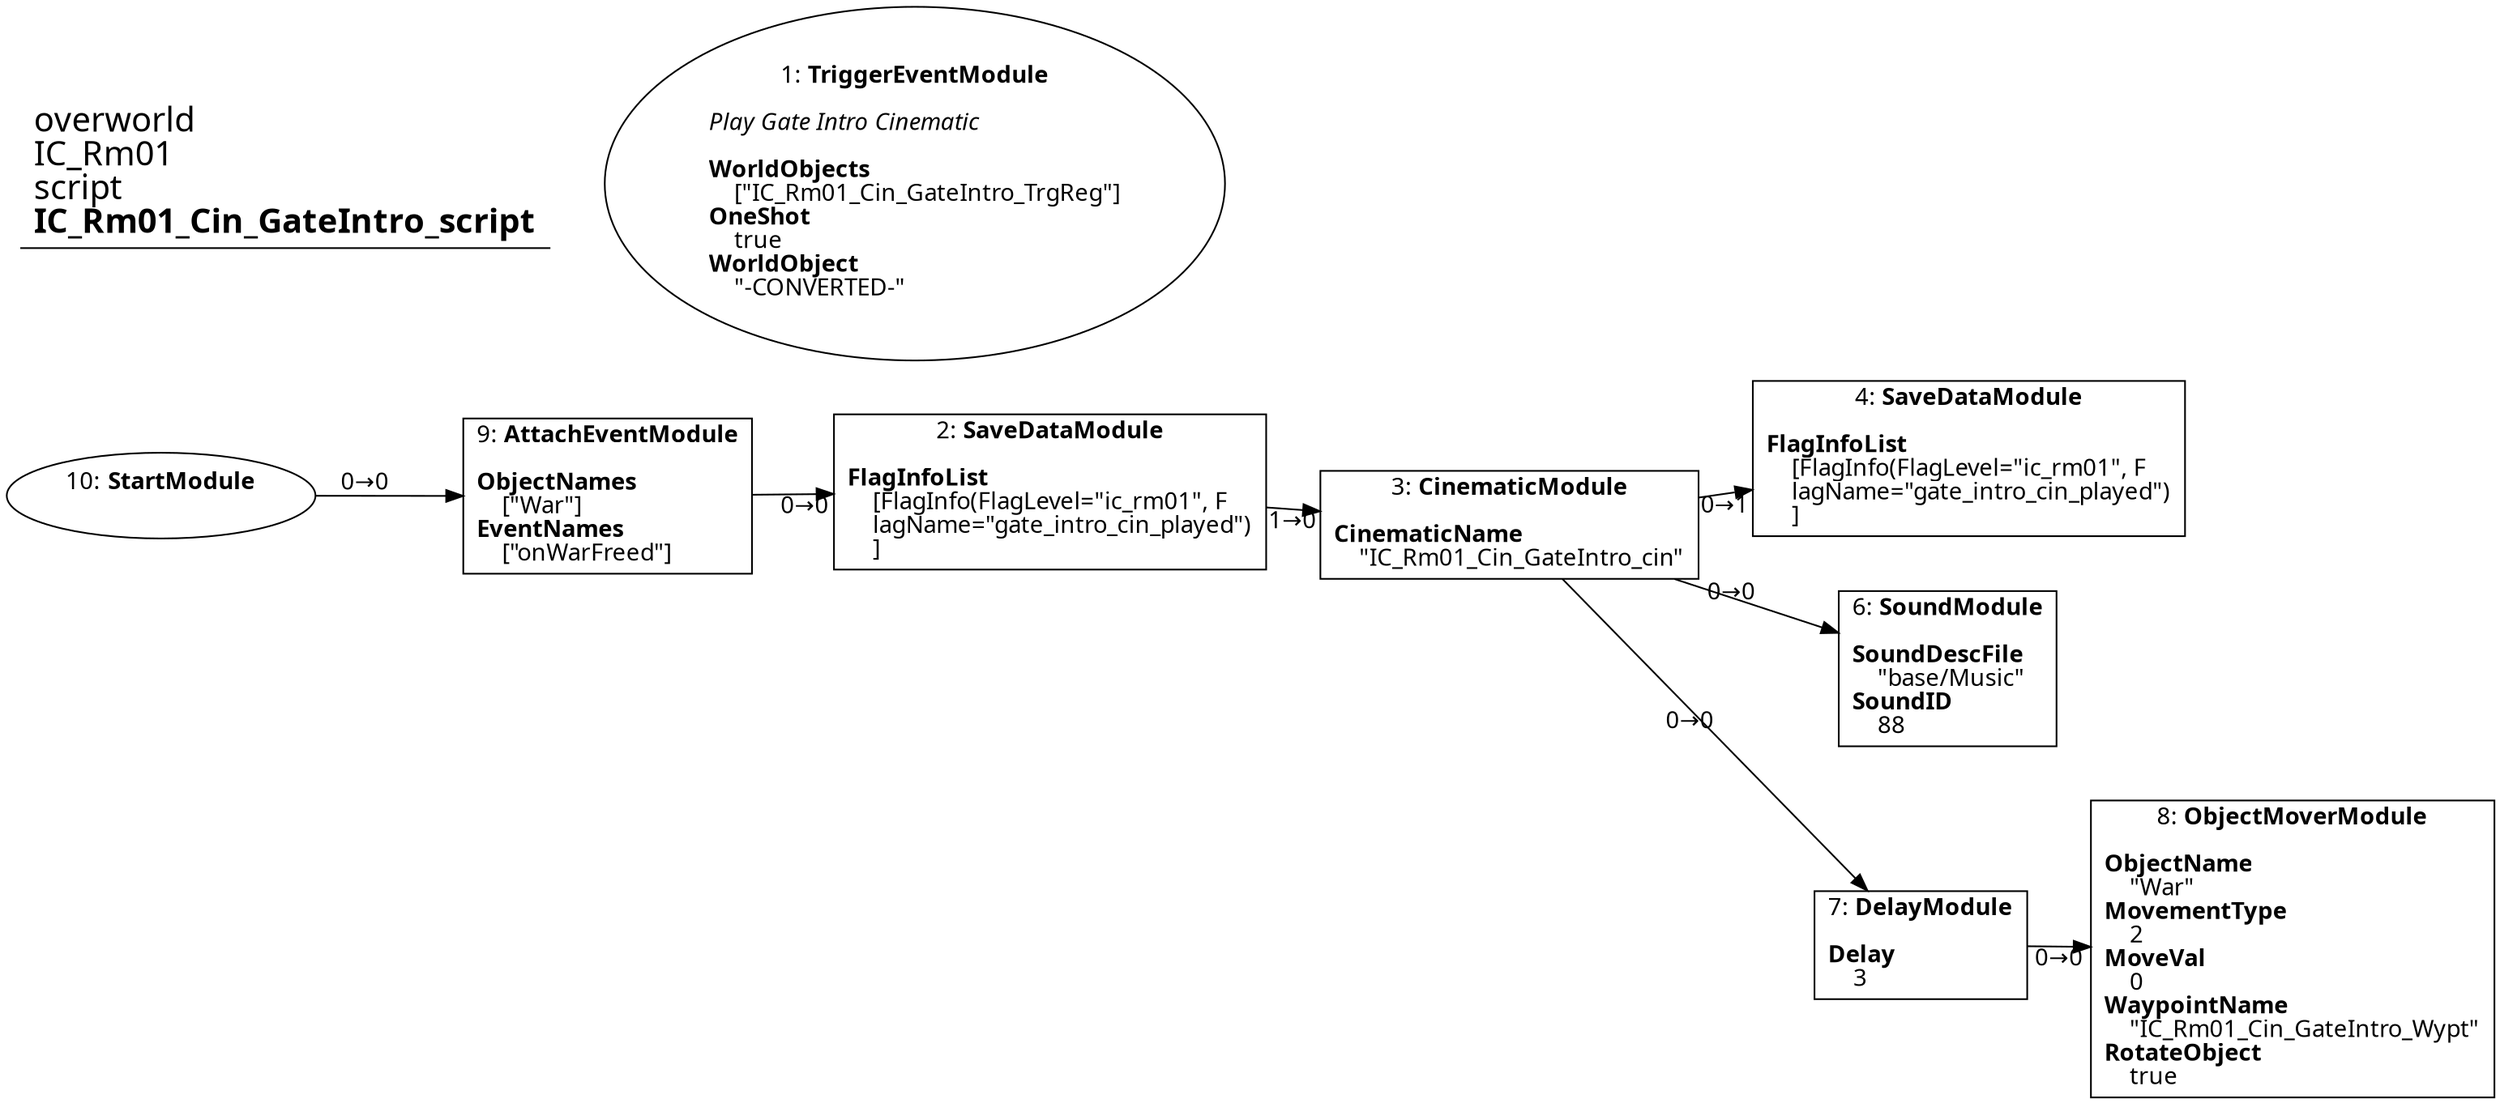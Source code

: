 digraph {
    layout = fdp;
    overlap = prism;
    sep = "+16";
    splines = spline;

    node [ shape = box ];

    graph [ fontname = "Segoe UI" ];
    node [ fontname = "Segoe UI" ];
    edge [ fontname = "Segoe UI" ];

    1 [ label = <1: <b>TriggerEventModule</b><br/><br/><i>Play Gate Intro Cinematic<br align="left"/></i><br align="left"/><b>WorldObjects</b><br align="left"/>    [&quot;IC_Rm01_Cin_GateIntro_TrgReg&quot;]<br align="left"/><b>OneShot</b><br align="left"/>    true<br align="left"/><b>WorldObject</b><br align="left"/>    &quot;-CONVERTED-&quot;<br align="left"/>> ];
    1 [ shape = oval ]
    1 [ pos = "0.16800001,-0.002!" ];

    2 [ label = <2: <b>SaveDataModule</b><br/><br/><b>FlagInfoList</b><br align="left"/>    [FlagInfo(FlagLevel=&quot;ic_rm01&quot;, F<br align="left"/>    lagName=&quot;gate_intro_cin_played&quot;)<br align="left"/>    ]<br align="left"/>> ];
    2 [ pos = "0.50100005,-0.259!" ];
    2 -> 3 [ label = "1→0" ];

    3 [ label = <3: <b>CinematicModule</b><br/><br/><b>CinematicName</b><br align="left"/>    &quot;IC_Rm01_Cin_GateIntro_cin&quot;<br align="left"/>> ];
    3 [ pos = "0.74300003,-0.282!" ];
    3 -> 4 [ label = "0→1" ];
    3 -> 6 [ label = "0→0" ];
    3 -> 7 [ label = "0→0" ];

    4 [ label = <4: <b>SaveDataModule</b><br/><br/><b>FlagInfoList</b><br align="left"/>    [FlagInfo(FlagLevel=&quot;ic_rm01&quot;, F<br align="left"/>    lagName=&quot;gate_intro_cin_played&quot;)<br align="left"/>    ]<br align="left"/>> ];
    4 [ pos = "0.98700005,-0.259!" ];

    6 [ label = <6: <b>SoundModule</b><br/><br/><b>SoundDescFile</b><br align="left"/>    &quot;base/Music&quot;<br align="left"/><b>SoundID</b><br align="left"/>    88<br align="left"/>> ];
    6 [ pos = "0.989,-0.397!" ];

    7 [ label = <7: <b>DelayModule</b><br/><br/><b>Delay</b><br align="left"/>    3<br align="left"/>> ];
    7 [ pos = "0.99000007,-0.55200005!" ];
    7 -> 8 [ label = "0→0" ];

    8 [ label = <8: <b>ObjectMoverModule</b><br/><br/><b>ObjectName</b><br align="left"/>    &quot;War&quot;<br align="left"/><b>MovementType</b><br align="left"/>    2<br align="left"/><b>MoveVal</b><br align="left"/>    0<br align="left"/><b>WaypointName</b><br align="left"/>    &quot;IC_Rm01_Cin_GateIntro_Wypt&quot;<br align="left"/><b>RotateObject</b><br align="left"/>    true<br align="left"/>> ];
    8 [ pos = "1.2010001,-0.55200005!" ];

    9 [ label = <9: <b>AttachEventModule</b><br/><br/><b>ObjectNames</b><br align="left"/>    [&quot;War&quot;]<br align="left"/><b>EventNames</b><br align="left"/>    [&quot;onWarFreed&quot;]<br align="left"/>> ];
    9 [ pos = "0.264,-0.259!" ];
    9 -> 2 [ label = "0→0" ];

    10 [ label = <10: <b>StartModule</b><br/><br/>> ];
    10 [ shape = oval ]
    10 [ pos = "0.08400001,-0.259!" ];
    10 -> 9 [ label = "0→0" ];

    title [ pos = "0.083000004,-0.001!" ];
    title [ shape = underline ];
    title [ label = <<font point-size="20">overworld<br align="left"/>IC_Rm01<br align="left"/>script<br align="left"/><b>IC_Rm01_Cin_GateIntro_script</b><br align="left"/></font>> ];
}
